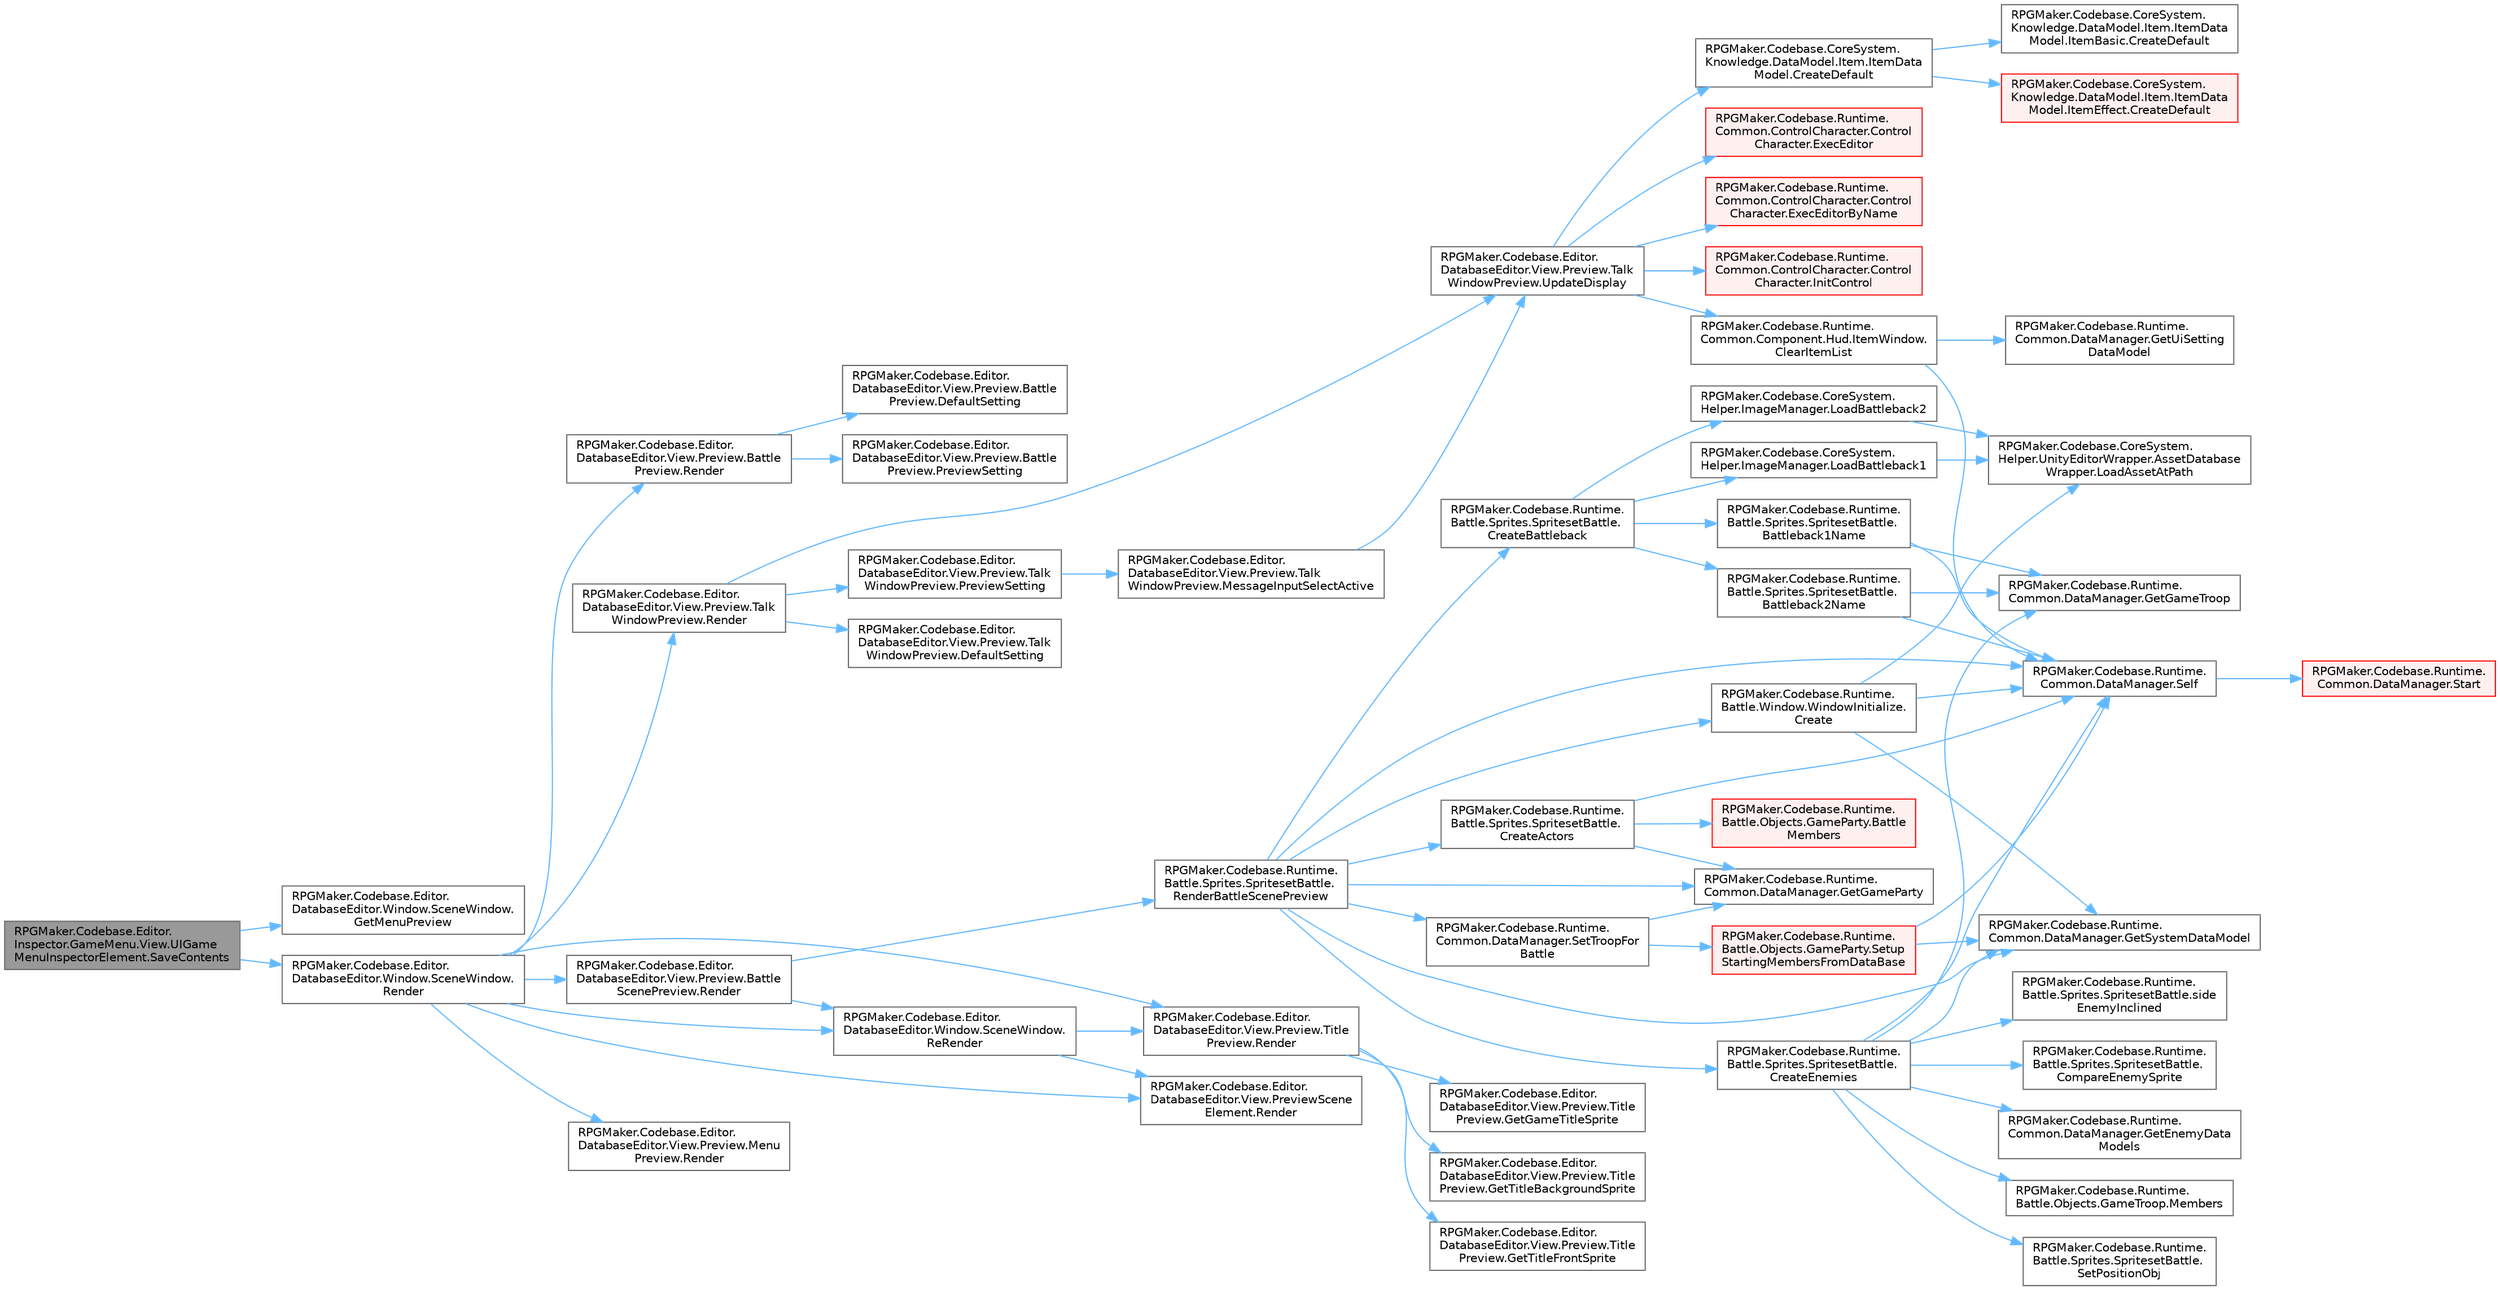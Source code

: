 digraph "RPGMaker.Codebase.Editor.Inspector.GameMenu.View.UIGameMenuInspectorElement.SaveContents"
{
 // LATEX_PDF_SIZE
  bgcolor="transparent";
  edge [fontname=Helvetica,fontsize=10,labelfontname=Helvetica,labelfontsize=10];
  node [fontname=Helvetica,fontsize=10,shape=box,height=0.2,width=0.4];
  rankdir="LR";
  Node1 [id="Node000001",label="RPGMaker.Codebase.Editor.\lInspector.GameMenu.View.UIGame\lMenuInspectorElement.SaveContents",height=0.2,width=0.4,color="gray40", fillcolor="grey60", style="filled", fontcolor="black",tooltip="セーブ処理"];
  Node1 -> Node2 [id="edge1_Node000001_Node000002",color="steelblue1",style="solid",tooltip=" "];
  Node2 [id="Node000002",label="RPGMaker.Codebase.Editor.\lDatabaseEditor.Window.SceneWindow.\lGetMenuPreview",height=0.2,width=0.4,color="grey40", fillcolor="white", style="filled",URL="$de/d38/class_r_p_g_maker_1_1_codebase_1_1_editor_1_1_database_editor_1_1_window_1_1_scene_window.html#a0e697996061c1d3f290be1777330239c",tooltip=" "];
  Node1 -> Node3 [id="edge2_Node000001_Node000003",color="steelblue1",style="solid",tooltip=" "];
  Node3 [id="Node000003",label="RPGMaker.Codebase.Editor.\lDatabaseEditor.Window.SceneWindow.\lRender",height=0.2,width=0.4,color="grey40", fillcolor="white", style="filled",URL="$de/d38/class_r_p_g_maker_1_1_codebase_1_1_editor_1_1_database_editor_1_1_window_1_1_scene_window.html#ac894062a7b4e348a75d3536693344516",tooltip=" "];
  Node3 -> Node4 [id="edge3_Node000003_Node000004",color="steelblue1",style="solid",tooltip=" "];
  Node4 [id="Node000004",label="RPGMaker.Codebase.Editor.\lDatabaseEditor.View.Preview.Battle\lPreview.Render",height=0.2,width=0.4,color="grey40", fillcolor="white", style="filled",URL="$d5/dc1/class_r_p_g_maker_1_1_codebase_1_1_editor_1_1_database_editor_1_1_view_1_1_preview_1_1_battle_preview.html#a8e0dedf440bdc9e7cdf3f2069f80d298",tooltip=" "];
  Node4 -> Node5 [id="edge4_Node000004_Node000005",color="steelblue1",style="solid",tooltip=" "];
  Node5 [id="Node000005",label="RPGMaker.Codebase.Editor.\lDatabaseEditor.View.Preview.Battle\lPreview.DefaultSetting",height=0.2,width=0.4,color="grey40", fillcolor="white", style="filled",URL="$d5/dc1/class_r_p_g_maker_1_1_codebase_1_1_editor_1_1_database_editor_1_1_view_1_1_preview_1_1_battle_preview.html#a3dd399965809eed8923495795dd4635a",tooltip=" "];
  Node4 -> Node6 [id="edge5_Node000004_Node000006",color="steelblue1",style="solid",tooltip=" "];
  Node6 [id="Node000006",label="RPGMaker.Codebase.Editor.\lDatabaseEditor.View.Preview.Battle\lPreview.PreviewSetting",height=0.2,width=0.4,color="grey40", fillcolor="white", style="filled",URL="$d5/dc1/class_r_p_g_maker_1_1_codebase_1_1_editor_1_1_database_editor_1_1_view_1_1_preview_1_1_battle_preview.html#ad07cfae116eabfebe3104bb680dcb109",tooltip=" "];
  Node3 -> Node7 [id="edge6_Node000003_Node000007",color="steelblue1",style="solid",tooltip=" "];
  Node7 [id="Node000007",label="RPGMaker.Codebase.Editor.\lDatabaseEditor.View.Preview.Battle\lScenePreview.Render",height=0.2,width=0.4,color="grey40", fillcolor="white", style="filled",URL="$d4/dea/class_r_p_g_maker_1_1_codebase_1_1_editor_1_1_database_editor_1_1_view_1_1_preview_1_1_battle_scene_preview.html#ab62fe9691b014192f1398dd5d7c3493b",tooltip=" "];
  Node7 -> Node8 [id="edge7_Node000007_Node000008",color="steelblue1",style="solid",tooltip=" "];
  Node8 [id="Node000008",label="RPGMaker.Codebase.Runtime.\lBattle.Sprites.SpritesetBattle.\lRenderBattleScenePreview",height=0.2,width=0.4,color="grey40", fillcolor="white", style="filled",URL="$de/ddd/class_r_p_g_maker_1_1_codebase_1_1_runtime_1_1_battle_1_1_sprites_1_1_spriteset_battle.html#a1051239bc642c5ebe7b20df0bf065374",tooltip="😁 バトルシーンプレビュー表示。"];
  Node8 -> Node9 [id="edge8_Node000008_Node000009",color="steelblue1",style="solid",tooltip=" "];
  Node9 [id="Node000009",label="RPGMaker.Codebase.Runtime.\lBattle.Window.WindowInitialize.\lCreate",height=0.2,width=0.4,color="grey40", fillcolor="white", style="filled",URL="$d1/de3/class_r_p_g_maker_1_1_codebase_1_1_runtime_1_1_battle_1_1_window_1_1_window_initialize.html#aef66d454b0c451e57239453eb098288b",tooltip="😁 バトル用のPrefabをロードする"];
  Node9 -> Node10 [id="edge9_Node000009_Node000010",color="steelblue1",style="solid",tooltip=" "];
  Node10 [id="Node000010",label="RPGMaker.Codebase.Runtime.\lCommon.DataManager.GetSystemDataModel",height=0.2,width=0.4,color="grey40", fillcolor="white", style="filled",URL="$d5/d08/class_r_p_g_maker_1_1_codebase_1_1_runtime_1_1_common_1_1_data_manager.html#acdc0251471c3db50b36db22a1f9b9d83",tooltip=" "];
  Node9 -> Node11 [id="edge10_Node000009_Node000011",color="steelblue1",style="solid",tooltip=" "];
  Node11 [id="Node000011",label="RPGMaker.Codebase.CoreSystem.\lHelper.UnityEditorWrapper.AssetDatabase\lWrapper.LoadAssetAtPath",height=0.2,width=0.4,color="grey40", fillcolor="white", style="filled",URL="$d9/d20/class_r_p_g_maker_1_1_codebase_1_1_core_system_1_1_helper_1_1_unity_editor_wrapper_1_1_asset_database_wrapper.html#a471f932b0479bad28c9fd1b02f1d5d7a",tooltip=" "];
  Node9 -> Node12 [id="edge11_Node000009_Node000012",color="steelblue1",style="solid",tooltip=" "];
  Node12 [id="Node000012",label="RPGMaker.Codebase.Runtime.\lCommon.DataManager.Self",height=0.2,width=0.4,color="grey40", fillcolor="white", style="filled",URL="$d5/d08/class_r_p_g_maker_1_1_codebase_1_1_runtime_1_1_common_1_1_data_manager.html#a8f0a40fd71fe0a873d1905e106299934",tooltip=" "];
  Node12 -> Node13 [id="edge12_Node000012_Node000013",color="steelblue1",style="solid",tooltip=" "];
  Node13 [id="Node000013",label="RPGMaker.Codebase.Runtime.\lCommon.DataManager.Start",height=0.2,width=0.4,color="red", fillcolor="#FFF0F0", style="filled",URL="$d5/d08/class_r_p_g_maker_1_1_codebase_1_1_runtime_1_1_common_1_1_data_manager.html#ace8f5b29b336a071e6383ecdbe0f85c5",tooltip=" "];
  Node8 -> Node50 [id="edge13_Node000008_Node000050",color="steelblue1",style="solid",tooltip=" "];
  Node50 [id="Node000050",label="RPGMaker.Codebase.Runtime.\lBattle.Sprites.SpritesetBattle.\lCreateActors",height=0.2,width=0.4,color="grey40", fillcolor="white", style="filled",URL="$de/ddd/class_r_p_g_maker_1_1_codebase_1_1_runtime_1_1_battle_1_1_sprites_1_1_spriteset_battle.html#a0a1d56b16aeadaf9aef0a42466bcfd30",tooltip="😁 アクター生成"];
  Node50 -> Node51 [id="edge14_Node000050_Node000051",color="steelblue1",style="solid",tooltip=" "];
  Node51 [id="Node000051",label="RPGMaker.Codebase.Runtime.\lBattle.Objects.GameParty.Battle\lMembers",height=0.2,width=0.4,color="red", fillcolor="#FFF0F0", style="filled",URL="$d7/db3/class_r_p_g_maker_1_1_codebase_1_1_runtime_1_1_battle_1_1_objects_1_1_game_party.html#ac5ac2ccd4638ad18d4033b71c57ba156",tooltip="😁 戦闘に参加する全アクターを配列で返す"];
  Node50 -> Node54 [id="edge15_Node000050_Node000054",color="steelblue1",style="solid",tooltip=" "];
  Node54 [id="Node000054",label="RPGMaker.Codebase.Runtime.\lCommon.DataManager.GetGameParty",height=0.2,width=0.4,color="grey40", fillcolor="white", style="filled",URL="$d5/d08/class_r_p_g_maker_1_1_codebase_1_1_runtime_1_1_common_1_1_data_manager.html#a51ad2669c15aba611fa704eb84001f8c",tooltip=" "];
  Node50 -> Node12 [id="edge16_Node000050_Node000012",color="steelblue1",style="solid",tooltip=" "];
  Node8 -> Node55 [id="edge17_Node000008_Node000055",color="steelblue1",style="solid",tooltip=" "];
  Node55 [id="Node000055",label="RPGMaker.Codebase.Runtime.\lBattle.Sprites.SpritesetBattle.\lCreateBattleback",height=0.2,width=0.4,color="grey40", fillcolor="white", style="filled",URL="$de/ddd/class_r_p_g_maker_1_1_codebase_1_1_runtime_1_1_battle_1_1_sprites_1_1_spriteset_battle.html#a6b75373b4abd051421e3737c0956dd08",tooltip="😁 背景画像設定"];
  Node55 -> Node56 [id="edge18_Node000055_Node000056",color="steelblue1",style="solid",tooltip=" "];
  Node56 [id="Node000056",label="RPGMaker.Codebase.Runtime.\lBattle.Sprites.SpritesetBattle.\lBattleback1Name",height=0.2,width=0.4,color="grey40", fillcolor="white", style="filled",URL="$de/ddd/class_r_p_g_maker_1_1_codebase_1_1_runtime_1_1_battle_1_1_sprites_1_1_spriteset_battle.html#a33a50dca42bb982a7042e6c6e1749409",tooltip="😁 背景画像1の名称返却"];
  Node56 -> Node57 [id="edge19_Node000056_Node000057",color="steelblue1",style="solid",tooltip=" "];
  Node57 [id="Node000057",label="RPGMaker.Codebase.Runtime.\lCommon.DataManager.GetGameTroop",height=0.2,width=0.4,color="grey40", fillcolor="white", style="filled",URL="$d5/d08/class_r_p_g_maker_1_1_codebase_1_1_runtime_1_1_common_1_1_data_manager.html#a56d452c7dcdd02511b8999a3cdde268a",tooltip=" "];
  Node56 -> Node12 [id="edge20_Node000056_Node000012",color="steelblue1",style="solid",tooltip=" "];
  Node55 -> Node58 [id="edge21_Node000055_Node000058",color="steelblue1",style="solid",tooltip=" "];
  Node58 [id="Node000058",label="RPGMaker.Codebase.Runtime.\lBattle.Sprites.SpritesetBattle.\lBattleback2Name",height=0.2,width=0.4,color="grey40", fillcolor="white", style="filled",URL="$de/ddd/class_r_p_g_maker_1_1_codebase_1_1_runtime_1_1_battle_1_1_sprites_1_1_spriteset_battle.html#a9b420b6bc0852de0ec0189a9f33fae28",tooltip="😁 背景画像2の名称返却"];
  Node58 -> Node57 [id="edge22_Node000058_Node000057",color="steelblue1",style="solid",tooltip=" "];
  Node58 -> Node12 [id="edge23_Node000058_Node000012",color="steelblue1",style="solid",tooltip=" "];
  Node55 -> Node59 [id="edge24_Node000055_Node000059",color="steelblue1",style="solid",tooltip=" "];
  Node59 [id="Node000059",label="RPGMaker.Codebase.CoreSystem.\lHelper.ImageManager.LoadBattleback1",height=0.2,width=0.4,color="grey40", fillcolor="white", style="filled",URL="$d3/db5/class_r_p_g_maker_1_1_codebase_1_1_core_system_1_1_helper_1_1_image_manager.html#a814feb7de7773505e4b8685eda278fe4",tooltip=" "];
  Node59 -> Node11 [id="edge25_Node000059_Node000011",color="steelblue1",style="solid",tooltip=" "];
  Node55 -> Node60 [id="edge26_Node000055_Node000060",color="steelblue1",style="solid",tooltip=" "];
  Node60 [id="Node000060",label="RPGMaker.Codebase.CoreSystem.\lHelper.ImageManager.LoadBattleback2",height=0.2,width=0.4,color="grey40", fillcolor="white", style="filled",URL="$d3/db5/class_r_p_g_maker_1_1_codebase_1_1_core_system_1_1_helper_1_1_image_manager.html#aa5357df0971d2b4ec4aff81478dbaf36",tooltip=" "];
  Node60 -> Node11 [id="edge27_Node000060_Node000011",color="steelblue1",style="solid",tooltip=" "];
  Node8 -> Node61 [id="edge28_Node000008_Node000061",color="steelblue1",style="solid",tooltip=" "];
  Node61 [id="Node000061",label="RPGMaker.Codebase.Runtime.\lBattle.Sprites.SpritesetBattle.\lCreateEnemies",height=0.2,width=0.4,color="grey40", fillcolor="white", style="filled",URL="$de/ddd/class_r_p_g_maker_1_1_codebase_1_1_runtime_1_1_battle_1_1_sprites_1_1_spriteset_battle.html#a6a260f15abf89fb492c0ea4b90a5cf6c",tooltip="😁 敵生成"];
  Node61 -> Node62 [id="edge29_Node000061_Node000062",color="steelblue1",style="solid",tooltip=" "];
  Node62 [id="Node000062",label="RPGMaker.Codebase.Runtime.\lBattle.Sprites.SpritesetBattle.\lCompareEnemySprite",height=0.2,width=0.4,color="grey40", fillcolor="white", style="filled",URL="$de/ddd/class_r_p_g_maker_1_1_codebase_1_1_runtime_1_1_battle_1_1_sprites_1_1_spriteset_battle.html#a54b0eca398145348433ec2b8645ca6c2",tooltip="😁 敵データの整列 コマンド入力時に並ぶ順"];
  Node61 -> Node63 [id="edge30_Node000061_Node000063",color="steelblue1",style="solid",tooltip=" "];
  Node63 [id="Node000063",label="RPGMaker.Codebase.Runtime.\lCommon.DataManager.GetEnemyData\lModels",height=0.2,width=0.4,color="grey40", fillcolor="white", style="filled",URL="$d5/d08/class_r_p_g_maker_1_1_codebase_1_1_runtime_1_1_common_1_1_data_manager.html#a05be07bdd5ae3ec428017619aa02f220",tooltip=" "];
  Node61 -> Node57 [id="edge31_Node000061_Node000057",color="steelblue1",style="solid",tooltip=" "];
  Node61 -> Node10 [id="edge32_Node000061_Node000010",color="steelblue1",style="solid",tooltip=" "];
  Node61 -> Node64 [id="edge33_Node000061_Node000064",color="steelblue1",style="solid",tooltip=" "];
  Node64 [id="Node000064",label="RPGMaker.Codebase.Runtime.\lBattle.Objects.GameTroop.Members",height=0.2,width=0.4,color="grey40", fillcolor="white", style="filled",URL="$d7/dfb/class_r_p_g_maker_1_1_codebase_1_1_runtime_1_1_battle_1_1_objects_1_1_game_troop.html#a0a1acd287c691070082ae88e2ff86936",tooltip="😁 敵データ（GameBattler）"];
  Node61 -> Node12 [id="edge34_Node000061_Node000012",color="steelblue1",style="solid",tooltip=" "];
  Node61 -> Node65 [id="edge35_Node000061_Node000065",color="steelblue1",style="solid",tooltip=" "];
  Node65 [id="Node000065",label="RPGMaker.Codebase.Runtime.\lBattle.Sprites.SpritesetBattle.\lSetPositionObj",height=0.2,width=0.4,color="grey40", fillcolor="white", style="filled",URL="$de/ddd/class_r_p_g_maker_1_1_codebase_1_1_runtime_1_1_battle_1_1_sprites_1_1_spriteset_battle.html#a4ed258b5e86a891d58ba2b0c44982fd1",tooltip="😁 配置場所に該当する、親のGameObjectを返却する"];
  Node61 -> Node66 [id="edge36_Node000061_Node000066",color="steelblue1",style="solid",tooltip=" "];
  Node66 [id="Node000066",label="RPGMaker.Codebase.Runtime.\lBattle.Sprites.SpritesetBattle.side\lEnemyInclined",height=0.2,width=0.4,color="grey40", fillcolor="white", style="filled",URL="$de/ddd/class_r_p_g_maker_1_1_codebase_1_1_runtime_1_1_battle_1_1_sprites_1_1_spriteset_battle.html#a8124b19624dc78065b65584e4f07ee72",tooltip="😁 傾斜度の反映メソッド 傾斜度が中に入る エネミーの傾斜"];
  Node8 -> Node54 [id="edge37_Node000008_Node000054",color="steelblue1",style="solid",tooltip=" "];
  Node8 -> Node10 [id="edge38_Node000008_Node000010",color="steelblue1",style="solid",tooltip=" "];
  Node8 -> Node12 [id="edge39_Node000008_Node000012",color="steelblue1",style="solid",tooltip=" "];
  Node8 -> Node67 [id="edge40_Node000008_Node000067",color="steelblue1",style="solid",tooltip=" "];
  Node67 [id="Node000067",label="RPGMaker.Codebase.Runtime.\lCommon.DataManager.SetTroopFor\lBattle",height=0.2,width=0.4,color="grey40", fillcolor="white", style="filled",URL="$d5/d08/class_r_p_g_maker_1_1_codebase_1_1_runtime_1_1_common_1_1_data_manager.html#af8201fa99d2a991d496817de21d94b3e",tooltip=" "];
  Node67 -> Node54 [id="edge41_Node000067_Node000054",color="steelblue1",style="solid",tooltip=" "];
  Node67 -> Node68 [id="edge42_Node000067_Node000068",color="steelblue1",style="solid",tooltip=" "];
  Node68 [id="Node000068",label="RPGMaker.Codebase.Runtime.\lBattle.Objects.GameParty.Setup\lStartingMembersFromDataBase",height=0.2,width=0.4,color="red", fillcolor="#FFF0F0", style="filled",URL="$d7/db3/class_r_p_g_maker_1_1_codebase_1_1_runtime_1_1_battle_1_1_objects_1_1_game_party.html#a22e606ca9bed680d71b30947bb12e4ae",tooltip="😁 戦闘シーンのプレビューに使用するため、プレビュー用のアクター設定"];
  Node68 -> Node10 [id="edge43_Node000068_Node000010",color="steelblue1",style="solid",tooltip=" "];
  Node68 -> Node12 [id="edge44_Node000068_Node000012",color="steelblue1",style="solid",tooltip=" "];
  Node7 -> Node70 [id="edge45_Node000007_Node000070",color="steelblue1",style="solid",tooltip=" "];
  Node70 [id="Node000070",label="RPGMaker.Codebase.Editor.\lDatabaseEditor.Window.SceneWindow.\lReRender",height=0.2,width=0.4,color="grey40", fillcolor="white", style="filled",URL="$de/d38/class_r_p_g_maker_1_1_codebase_1_1_editor_1_1_database_editor_1_1_window_1_1_scene_window.html#a63a88985933fb83de28323f1e420a106",tooltip="一定時間後に再描画を行う タイトル画面のメニュー部分が、稀に崩れたまま表示されてしまう問題への対応"];
  Node70 -> Node71 [id="edge46_Node000070_Node000071",color="steelblue1",style="solid",tooltip=" "];
  Node71 [id="Node000071",label="RPGMaker.Codebase.Editor.\lDatabaseEditor.View.Preview.Title\lPreview.Render",height=0.2,width=0.4,color="grey40", fillcolor="white", style="filled",URL="$df/d87/class_r_p_g_maker_1_1_codebase_1_1_editor_1_1_database_editor_1_1_view_1_1_preview_1_1_title_preview.html#a79ee89df0d26b641153c0a9e81c5142e",tooltip=" "];
  Node71 -> Node72 [id="edge47_Node000071_Node000072",color="steelblue1",style="solid",tooltip=" "];
  Node72 [id="Node000072",label="RPGMaker.Codebase.Editor.\lDatabaseEditor.View.Preview.Title\lPreview.GetGameTitleSprite",height=0.2,width=0.4,color="grey40", fillcolor="white", style="filled",URL="$df/d87/class_r_p_g_maker_1_1_codebase_1_1_editor_1_1_database_editor_1_1_view_1_1_preview_1_1_title_preview.html#a5946dc12ab2db2235356116ea23e2577",tooltip=" "];
  Node71 -> Node73 [id="edge48_Node000071_Node000073",color="steelblue1",style="solid",tooltip=" "];
  Node73 [id="Node000073",label="RPGMaker.Codebase.Editor.\lDatabaseEditor.View.Preview.Title\lPreview.GetTitleBackgroundSprite",height=0.2,width=0.4,color="grey40", fillcolor="white", style="filled",URL="$df/d87/class_r_p_g_maker_1_1_codebase_1_1_editor_1_1_database_editor_1_1_view_1_1_preview_1_1_title_preview.html#a01927fd8dc7cbaec3937125b3ad292a6",tooltip=" "];
  Node71 -> Node74 [id="edge49_Node000071_Node000074",color="steelblue1",style="solid",tooltip=" "];
  Node74 [id="Node000074",label="RPGMaker.Codebase.Editor.\lDatabaseEditor.View.Preview.Title\lPreview.GetTitleFrontSprite",height=0.2,width=0.4,color="grey40", fillcolor="white", style="filled",URL="$df/d87/class_r_p_g_maker_1_1_codebase_1_1_editor_1_1_database_editor_1_1_view_1_1_preview_1_1_title_preview.html#a6fb1c514518cf046326afbfc09704756",tooltip=" "];
  Node70 -> Node75 [id="edge50_Node000070_Node000075",color="steelblue1",style="solid",tooltip=" "];
  Node75 [id="Node000075",label="RPGMaker.Codebase.Editor.\lDatabaseEditor.View.PreviewScene\lElement.Render",height=0.2,width=0.4,color="grey40", fillcolor="white", style="filled",URL="$d1/d39/class_r_p_g_maker_1_1_codebase_1_1_editor_1_1_database_editor_1_1_view_1_1_preview_scene_element.html#a75121b89c13a144a13e1c94cb5693d1d",tooltip=" "];
  Node3 -> Node76 [id="edge51_Node000003_Node000076",color="steelblue1",style="solid",tooltip=" "];
  Node76 [id="Node000076",label="RPGMaker.Codebase.Editor.\lDatabaseEditor.View.Preview.Menu\lPreview.Render",height=0.2,width=0.4,color="grey40", fillcolor="white", style="filled",URL="$d8/dc3/class_r_p_g_maker_1_1_codebase_1_1_editor_1_1_database_editor_1_1_view_1_1_preview_1_1_menu_preview.html#a338f08096002d379a45c93d99d92cc4d",tooltip=" "];
  Node3 -> Node77 [id="edge52_Node000003_Node000077",color="steelblue1",style="solid",tooltip=" "];
  Node77 [id="Node000077",label="RPGMaker.Codebase.Editor.\lDatabaseEditor.View.Preview.Talk\lWindowPreview.Render",height=0.2,width=0.4,color="grey40", fillcolor="white", style="filled",URL="$dd/da6/class_r_p_g_maker_1_1_codebase_1_1_editor_1_1_database_editor_1_1_view_1_1_preview_1_1_talk_window_preview.html#a11a7372f11535e49a94b5664dc1a0994",tooltip=" "];
  Node77 -> Node78 [id="edge53_Node000077_Node000078",color="steelblue1",style="solid",tooltip=" "];
  Node78 [id="Node000078",label="RPGMaker.Codebase.Editor.\lDatabaseEditor.View.Preview.Talk\lWindowPreview.DefaultSetting",height=0.2,width=0.4,color="grey40", fillcolor="white", style="filled",URL="$dd/da6/class_r_p_g_maker_1_1_codebase_1_1_editor_1_1_database_editor_1_1_view_1_1_preview_1_1_talk_window_preview.html#a81adb3f53eed7c4d3d1f5e60a72c511c",tooltip=" "];
  Node77 -> Node79 [id="edge54_Node000077_Node000079",color="steelblue1",style="solid",tooltip=" "];
  Node79 [id="Node000079",label="RPGMaker.Codebase.Editor.\lDatabaseEditor.View.Preview.Talk\lWindowPreview.PreviewSetting",height=0.2,width=0.4,color="grey40", fillcolor="white", style="filled",URL="$dd/da6/class_r_p_g_maker_1_1_codebase_1_1_editor_1_1_database_editor_1_1_view_1_1_preview_1_1_talk_window_preview.html#a6764fec74b71976b3cd58bb29fe999ec",tooltip=" "];
  Node79 -> Node80 [id="edge55_Node000079_Node000080",color="steelblue1",style="solid",tooltip=" "];
  Node80 [id="Node000080",label="RPGMaker.Codebase.Editor.\lDatabaseEditor.View.Preview.Talk\lWindowPreview.MessageInputSelectActive",height=0.2,width=0.4,color="grey40", fillcolor="white", style="filled",URL="$dd/da6/class_r_p_g_maker_1_1_codebase_1_1_editor_1_1_database_editor_1_1_view_1_1_preview_1_1_talk_window_preview.html#a9a461282453f7f80991288eaf91c9d29",tooltip=" "];
  Node80 -> Node81 [id="edge56_Node000080_Node000081",color="steelblue1",style="solid",tooltip=" "];
  Node81 [id="Node000081",label="RPGMaker.Codebase.Editor.\lDatabaseEditor.View.Preview.Talk\lWindowPreview.UpdateDisplay",height=0.2,width=0.4,color="grey40", fillcolor="white", style="filled",URL="$dd/da6/class_r_p_g_maker_1_1_codebase_1_1_editor_1_1_database_editor_1_1_view_1_1_preview_1_1_talk_window_preview.html#aedad0e5bc90c1f74b770e25d5da61f38",tooltip=" "];
  Node81 -> Node82 [id="edge57_Node000081_Node000082",color="steelblue1",style="solid",tooltip=" "];
  Node82 [id="Node000082",label="RPGMaker.Codebase.Runtime.\lCommon.Component.Hud.ItemWindow.\lClearItemList",height=0.2,width=0.4,color="grey40", fillcolor="white", style="filled",URL="$de/d33/class_r_p_g_maker_1_1_codebase_1_1_runtime_1_1_common_1_1_component_1_1_hud_1_1_item_window.html#a7f512dc51404efa3b154a1df0c3d8a81",tooltip="プレビュー表示用 ItemShopContent削除"];
  Node82 -> Node83 [id="edge58_Node000082_Node000083",color="steelblue1",style="solid",tooltip=" "];
  Node83 [id="Node000083",label="RPGMaker.Codebase.Runtime.\lCommon.DataManager.GetUiSetting\lDataModel",height=0.2,width=0.4,color="grey40", fillcolor="white", style="filled",URL="$d5/d08/class_r_p_g_maker_1_1_codebase_1_1_runtime_1_1_common_1_1_data_manager.html#a3cf9e3927b433f3ab6cc80adcc0d09c2",tooltip=" "];
  Node82 -> Node12 [id="edge59_Node000082_Node000012",color="steelblue1",style="solid",tooltip=" "];
  Node81 -> Node84 [id="edge60_Node000081_Node000084",color="steelblue1",style="solid",tooltip=" "];
  Node84 [id="Node000084",label="RPGMaker.Codebase.CoreSystem.\lKnowledge.DataModel.Item.ItemData\lModel.CreateDefault",height=0.2,width=0.4,color="grey40", fillcolor="white", style="filled",URL="$d7/d5c/class_r_p_g_maker_1_1_codebase_1_1_core_system_1_1_knowledge_1_1_data_model_1_1_item_1_1_item_data_model.html#a8c72c6dd1ae6ca2a0b1bea086f4b4ccd",tooltip="😁 既定値作成"];
  Node84 -> Node85 [id="edge61_Node000084_Node000085",color="steelblue1",style="solid",tooltip=" "];
  Node85 [id="Node000085",label="RPGMaker.Codebase.CoreSystem.\lKnowledge.DataModel.Item.ItemData\lModel.ItemEffect.CreateDefault",height=0.2,width=0.4,color="red", fillcolor="#FFF0F0", style="filled",URL="$da/d6b/class_r_p_g_maker_1_1_codebase_1_1_core_system_1_1_knowledge_1_1_data_model_1_1_item_1_1_item_data_model_1_1_item_effect.html#a1ece6c3e09e1ff80a64abfbc1dcd683d",tooltip="😁 既定値作成"];
  Node84 -> Node92 [id="edge62_Node000084_Node000092",color="steelblue1",style="solid",tooltip=" "];
  Node92 [id="Node000092",label="RPGMaker.Codebase.CoreSystem.\lKnowledge.DataModel.Item.ItemData\lModel.ItemBasic.CreateDefault",height=0.2,width=0.4,color="grey40", fillcolor="white", style="filled",URL="$de/dfa/class_r_p_g_maker_1_1_codebase_1_1_core_system_1_1_knowledge_1_1_data_model_1_1_item_1_1_item_data_model_1_1_item_basic.html#a66c8e6c1b58eee510892ff9f156e76d8",tooltip="😁 既定値作成"];
  Node81 -> Node93 [id="edge63_Node000081_Node000093",color="steelblue1",style="solid",tooltip=" "];
  Node93 [id="Node000093",label="RPGMaker.Codebase.Runtime.\lCommon.ControlCharacter.Control\lCharacter.ExecEditor",height=0.2,width=0.4,color="red", fillcolor="#FFF0F0", style="filled",URL="$d2/dcb/class_r_p_g_maker_1_1_codebase_1_1_runtime_1_1_common_1_1_control_character_1_1_control_character.html#ac6e0c7c0b46cb66a3b34d0fd3b6d2e25",tooltip=" "];
  Node81 -> Node130 [id="edge64_Node000081_Node000130",color="steelblue1",style="solid",tooltip=" "];
  Node130 [id="Node000130",label="RPGMaker.Codebase.Runtime.\lCommon.ControlCharacter.Control\lCharacter.ExecEditorByName",height=0.2,width=0.4,color="red", fillcolor="#FFF0F0", style="filled",URL="$d2/dcb/class_r_p_g_maker_1_1_codebase_1_1_runtime_1_1_common_1_1_control_character_1_1_control_character.html#a1a884f8d0dce04d0a58514ea8906e92b",tooltip="名前の項目部分"];
  Node81 -> Node132 [id="edge65_Node000081_Node000132",color="steelblue1",style="solid",tooltip=" "];
  Node132 [id="Node000132",label="RPGMaker.Codebase.Runtime.\lCommon.ControlCharacter.Control\lCharacter.InitControl",height=0.2,width=0.4,color="red", fillcolor="#FFF0F0", style="filled",URL="$d2/dcb/class_r_p_g_maker_1_1_codebase_1_1_runtime_1_1_common_1_1_control_character_1_1_control_character.html#a29cadf422dc328f4c26482def8e8f2b0",tooltip=" "];
  Node77 -> Node81 [id="edge66_Node000077_Node000081",color="steelblue1",style="solid",tooltip=" "];
  Node3 -> Node71 [id="edge67_Node000003_Node000071",color="steelblue1",style="solid",tooltip=" "];
  Node3 -> Node75 [id="edge68_Node000003_Node000075",color="steelblue1",style="solid",tooltip=" "];
  Node3 -> Node70 [id="edge69_Node000003_Node000070",color="steelblue1",style="solid",tooltip=" "];
}
